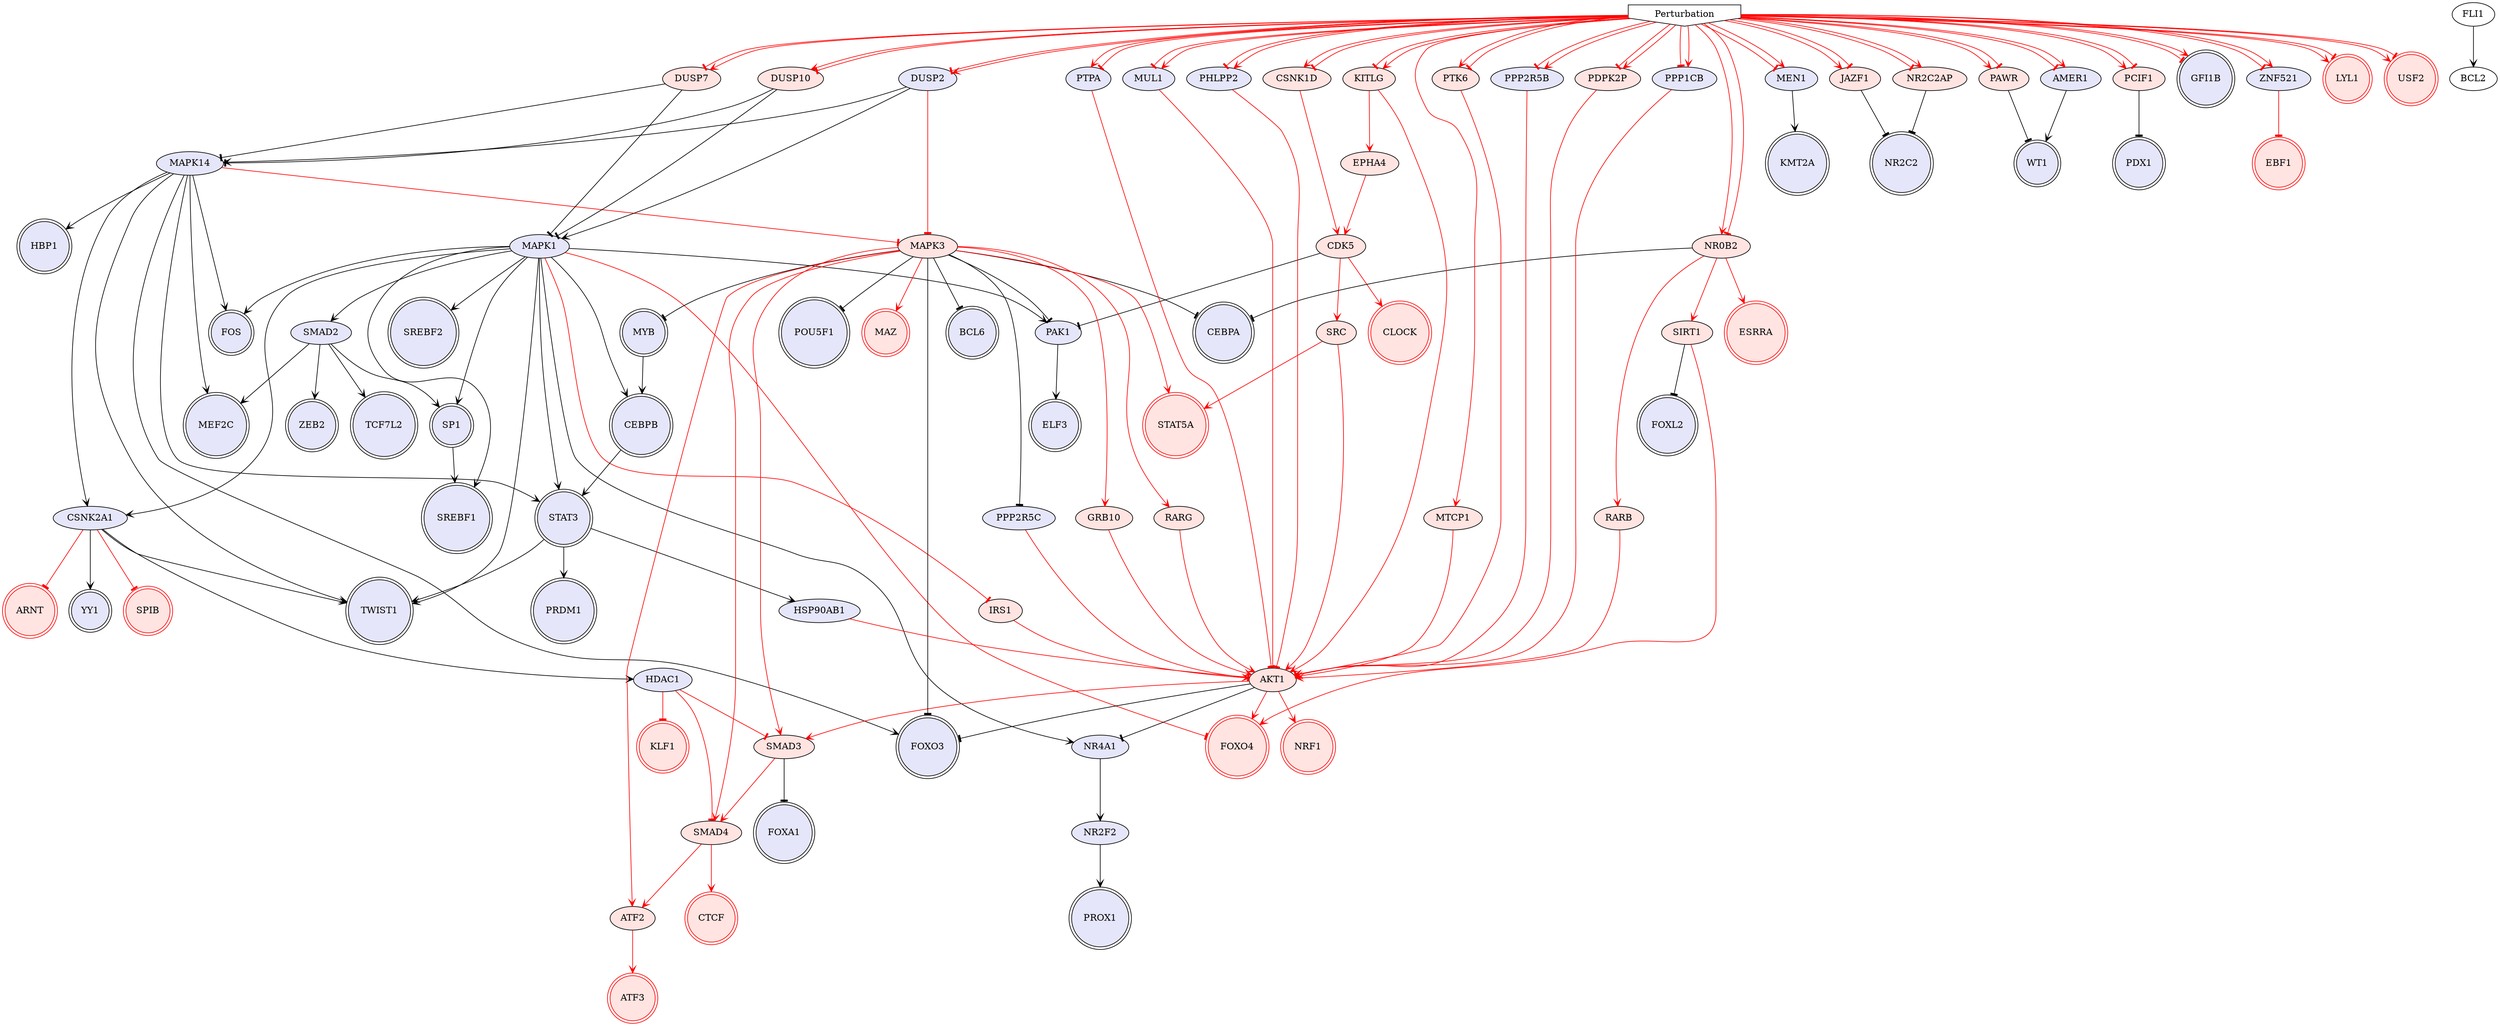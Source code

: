 digraph {

STAT3->PRDM1 [penwidth=1, color=black, arrowhead="vee"]
MAPK1->CEBPB [penwidth=1, color=black, arrowhead="vee"]
MEN1->KMT2A [penwidth=1, color=black, arrowhead="vee"]
SMAD2->TCF7L2 [penwidth=1, color=black, arrowhead="vee"]
MAPK14->FOS [penwidth=1, color=black, arrowhead="vee"]
SMAD2->SP1 [penwidth=1, color=black, arrowhead="vee"]
CEBPB->STAT3 [penwidth=1, color=black, arrowhead="vee"]
SP1->SREBF1 [penwidth=1, color=black, arrowhead="vee"]
MAPK1->STAT3 [penwidth=1, color=black, arrowhead="vee"]
CDK5->PAK1 [penwidth=1, color=black, arrowhead="tee"]
MAPK14->MEF2C [penwidth=1, color=black, arrowhead="vee"]
MAPK1->SMAD2 [penwidth=1, color=black, arrowhead="vee"]
NR4A1->NR2F2 [penwidth=1, color=black, arrowhead="vee"]
NR2F2->PROX1 [penwidth=1, color=black, arrowhead="vee"]
DUSP2->MAPK1 [penwidth=1, color=black, arrowhead="vee"]
DUSP2->MAPK14 [penwidth=1, color=black, arrowhead="vee"]
MAPK14->STAT3 [penwidth=1, color=black, arrowhead="vee"]
MAPK1->FOS [penwidth=1, color=black, arrowhead="vee"]
AKT1->FOXO3 [penwidth=1, color=black, arrowhead="tee"]
MAPK14->CSNK2A1 [penwidth=1, color=black, arrowhead="vee"]
CSNK2A1->TWIST1 [penwidth=1, color=black, arrowhead="vee"]
MAPK3->MYB [penwidth=1, color=black, arrowhead="tee"]
MAPK14->TWIST1 [penwidth=1, color=black, arrowhead="vee"]
SMAD3->FOXA1 [penwidth=1, color=black, arrowhead="tee"]
MAPK1->SREBF2 [penwidth=1, color=black, arrowhead="vee"]
MAPK1->SREBF1 [penwidth=1, color=black, arrowhead="vee"]
CSNK2A1->HDAC1 [penwidth=1, color=black, arrowhead="vee"]
SIRT1->FOXL2 [penwidth=1, color=black, arrowhead="tee"]
CSNK2A1->YY1 [penwidth=1, color=black, arrowhead="vee"]
MAPK1->CSNK2A1 [penwidth=1, color=black, arrowhead="vee"]
MAPK1->SP1 [penwidth=1, color=black, arrowhead="vee"]
AKT1->NR4A1 [penwidth=1, color=black, arrowhead="tee"]
JAZF1->NR2C2 [penwidth=1, color=black, arrowhead="tee"]
MAPK14->FOXO3 [penwidth=1, color=black, arrowhead="vee"]
MAPK14->HBP1 [penwidth=1, color=black, arrowhead="vee"]
MAPK1->TWIST1 [penwidth=1, color=black, arrowhead="vee"]
MAPK3->BCL6 [penwidth=1, color=black, arrowhead="tee"]
MAPK3->FOXO3 [penwidth=1, color=black, arrowhead="tee"]
MAPK3->PAK1 [penwidth=1, color=black, arrowhead="tee"]
NR0B2->CEBPA [penwidth=1, color=black, arrowhead="tee"]
MAPK3->POU5F1 [penwidth=1, color=black, arrowhead="tee"]
PAK1->ELF3 [penwidth=1, color=black, arrowhead="vee"]
PAWR->WT1 [penwidth=1, color=black, arrowhead="tee"]
MAPK3->CEBPA [penwidth=1, color=black, arrowhead="tee"]
MAPK1->PAK1 [penwidth=1, color=black, arrowhead="vee"]
MAPK1->NR4A1 [penwidth=1, color=black, arrowhead="vee"]
STAT3->TWIST1 [penwidth=1, color=black, arrowhead="vee"]
SMAD2->ZEB2 [penwidth=1, color=black, arrowhead="vee"]
SMAD2->MEF2C [penwidth=1, color=black, arrowhead="vee"]
MYB->CEBPB [penwidth=1, color=black, arrowhead="vee"]
PCIF1->PDX1 [penwidth=1, color=black, arrowhead="tee"]
Perturbation->DUSP2 [penwidth=1, color=red, arrowhead="tee"]
Perturbation->GFI1B [penwidth=1, color=red, arrowhead="tee"]
Perturbation->MEN1 [penwidth=1, color=red, arrowhead="tee"]
Perturbation->ZNF521 [penwidth=1, color=red, arrowhead="tee"]
AKT1->FOXO4 [penwidth=1, color=red, arrowhead="vee"]
AKT1->SMAD3 [penwidth=1, color=red, arrowhead="vee"]
MAPK14->MAPK3 [penwidth=1, color=red, arrowhead="tee"]
ATF2->ATF3 [penwidth=1, color=red, arrowhead="vee"]
AKT1->NRF1 [penwidth=1, color=red, arrowhead="vee"]
MAPK3->SMAD3 [penwidth=1, color=red, arrowhead="vee"]
SMAD3->SMAD4 [penwidth=1, color=red, arrowhead="vee"]
MAPK3->STAT5A [penwidth=1, color=red, arrowhead="vee"]
NR0B2->SIRT1 [penwidth=1, color=red, arrowhead="vee"]
SIRT1->FOXO4 [penwidth=1, color=red, arrowhead="vee"]
NR0B2->ESRRA [penwidth=1, color=red, arrowhead="vee"]
MAPK1->FOXO4 [penwidth=1, color=red, arrowhead="tee"]
MAPK3->SMAD4 [penwidth=1, color=red, arrowhead="vee"]
CSNK2A1->SPIB [penwidth=1, color=red, arrowhead="tee"]
ZNF521->EBF1 [penwidth=1, color=red, arrowhead="tee"]
CDK5->CLOCK [penwidth=1, color=red, arrowhead="vee"]
CSNK2A1->ARNT [penwidth=1, color=red, arrowhead="tee"]
MAPK3->ATF2 [penwidth=1, color=red, arrowhead="vee"]
MAPK3->MAZ [penwidth=1, color=red, arrowhead="vee"]
MTCP1->AKT1 [penwidth=1, color=red, arrowhead="vee"]
DUSP2->MAPK3 [penwidth=1, color=red, arrowhead="tee"]
CSNK1D->CDK5 [penwidth=1, color=red, arrowhead="vee"]
HDAC1->KLF1 [penwidth=1, color=red, arrowhead="tee"]
SMAD4->ATF2 [penwidth=1, color=red, arrowhead="vee"]
SMAD4->CTCF [penwidth=1, color=red, arrowhead="vee"]
HDAC1->SMAD4 [penwidth=1, color=red, arrowhead="tee"]
HDAC1->SMAD3 [penwidth=1, color=red, arrowhead="tee"]
Perturbation->CSNK1D [penwidth=1, color=red, arrowhead="vee"]
Perturbation->JAZF1 [penwidth=1, color=red, arrowhead="vee"]
Perturbation->LYL1 [penwidth=1, color=red, arrowhead="vee"]
Perturbation->MTCP1 [penwidth=1, color=red, arrowhead="vee"]
Perturbation->NR0B2 [penwidth=1, color=red, arrowhead="vee"]
Perturbation->PAWR [penwidth=1, color=red, arrowhead="vee"]
Perturbation->PCIF1 [penwidth=1, color=red, arrowhead="vee"]
Perturbation->USF2 [penwidth=1, color=red, arrowhead="vee"]
STAT3->HSP90AB1 [penwidth=1, color=black, arrowhead="vee"]
DUSP7->MAPK1 [penwidth=1, color=black, arrowhead="tee"]
DUSP7->MAPK14 [penwidth=1, color=black, arrowhead="tee"]
Perturbation->GFI1B [penwidth=1, color=red, arrowhead="vee"]
Perturbation->MEN1 [penwidth=1, color=red, arrowhead="vee"]
Perturbation->ZNF521 [penwidth=1, color=red, arrowhead="vee"]
HSP90AB1->AKT1 [penwidth=1, color=red, arrowhead="tee"]
Perturbation->CSNK1D [penwidth=1, color=red, arrowhead="tee"]
Perturbation->DUSP7 [penwidth=1, color=red, arrowhead="tee"]
Perturbation->JAZF1 [penwidth=1, color=red, arrowhead="tee"]
Perturbation->LYL1 [penwidth=1, color=red, arrowhead="tee"]
Perturbation->NR0B2 [penwidth=1, color=red, arrowhead="tee"]
Perturbation->PAWR [penwidth=1, color=red, arrowhead="tee"]
Perturbation->PCIF1 [penwidth=1, color=red, arrowhead="tee"]
Perturbation->USF2 [penwidth=1, color=red, arrowhead="tee"]
PTK6->AKT1 [penwidth=1, color=red, arrowhead="vee"]
Perturbation->DUSP7 [penwidth=1, color=red, arrowhead="vee"]
Perturbation->PTK6 [penwidth=1, color=red, arrowhead="vee"]
AMER1->WT1 [penwidth=1, color=black, arrowhead="vee"]
Perturbation->AMER1 [penwidth=1, color=red, arrowhead="tee"]
MAPK3->GRB10 [penwidth=1, color=red, arrowhead="vee"]
GRB10->AKT1 [penwidth=1, color=red, arrowhead="vee"]
Perturbation->DUSP2 [penwidth=1, color=red, arrowhead="vee"]
Perturbation->PTK6 [penwidth=1, color=red, arrowhead="tee"]
NR2C2AP->NR2C2 [penwidth=1, color=black, arrowhead="tee"]
Perturbation->AMER1 [penwidth=1, color=red, arrowhead="vee"]
SRC->AKT1 [penwidth=1, color=red, arrowhead="vee"]
SRC->STAT5A [penwidth=1, color=red, arrowhead="vee"]
CDK5->SRC [penwidth=1, color=red, arrowhead="vee"]
Perturbation->NR2C2AP [penwidth=1, color=red, arrowhead="tee"]
DUSP10->MAPK14 [penwidth=1, color=black, arrowhead="tee"]
DUSP10->MAPK1 [penwidth=1, color=black, arrowhead="tee"]
Perturbation->PPP2R5B [penwidth=1, color=red, arrowhead="tee"]
PPP2R5B->AKT1 [penwidth=1, color=red, arrowhead="tee"]
Perturbation->DUSP10 [penwidth=1, color=red, arrowhead="vee"]
MAPK3->PPP2R5C [penwidth=1, color=black, arrowhead="tee"]
PPP2R5C->AKT1 [penwidth=1, color=red, arrowhead="tee"]
PDPK2P->AKT1 [penwidth=1, color=red, arrowhead="vee"]
Perturbation->PDPK2P [penwidth=1, color=red, arrowhead="tee"]
Perturbation->PPP1CB [penwidth=1, color=red, arrowhead="tee"]
PPP1CB->AKT1 [penwidth=1, color=red, arrowhead="tee"]
Perturbation->NR2C2AP [penwidth=1, color=red, arrowhead="vee"]
KITLG->EPHA4 [penwidth=1, color=red, arrowhead="vee"]
KITLG->AKT1 [penwidth=1, color=red, arrowhead="vee"]
EPHA4->CDK5 [penwidth=1, color=red, arrowhead="vee"]
Perturbation->DUSP10 [penwidth=1, color=red, arrowhead="tee"]
Perturbation->KITLG [penwidth=1, color=red, arrowhead="tee"]
Perturbation->KITLG [penwidth=1, color=red, arrowhead="vee"]
Perturbation->PTPA [penwidth=1, color=red, arrowhead="vee"]
PTPA->AKT1 [penwidth=1, color=red, arrowhead="tee"]
MAPK1->IRS1 [penwidth=1, color=red, arrowhead="tee"]
IRS1->AKT1 [penwidth=1, color=red, arrowhead="vee"]
Perturbation->MUL1 [penwidth=1, color=red, arrowhead="tee"]
MUL1->AKT1 [penwidth=1, color=red, arrowhead="tee"]
RARG->AKT1 [penwidth=1, color=red, arrowhead="vee"]
MAPK3->RARG [penwidth=1, color=red, arrowhead="vee"]
Perturbation->PDPK2P [penwidth=1, color=red, arrowhead="vee"]
Perturbation->PPP1CB [penwidth=1, color=red, arrowhead="vee"]
Perturbation->PHLPP2 [penwidth=1, color=red, arrowhead="tee"]
PHLPP2->AKT1 [penwidth=1, color=red, arrowhead="tee"]
NR0B2->RARB [penwidth=1, color=red, arrowhead="vee"]
RARB->AKT1 [penwidth=1, color=red, arrowhead="vee"]
Perturbation->PHLPP2 [penwidth=1, color=red, arrowhead="vee"]
Perturbation->PTPA [penwidth=1, color=red, arrowhead="tee"]
Perturbation->MUL1 [penwidth=1, color=red, arrowhead="vee"]
Perturbation->PPP2R5B [penwidth=1, color=red, arrowhead="vee"]
FLI1->BCL2 [penwidth=1, color=NA, arrowhead="vee"]
Perturbation [style=filled, color=black, fillcolor=white, shape=invhouse];
MEF2C [style=filled, color=black, fillcolor=lavender, shape=doublecircle];
HBP1 [style=filled, color=black, fillcolor=lavender, shape=doublecircle];
ELF3 [style=filled, color=black, fillcolor=lavender, shape=doublecircle];
ZEB2 [style=filled, color=black, fillcolor=lavender, shape=doublecircle];
FOS [style=filled, color=black, fillcolor=lavender, shape=doublecircle];
NR2C2 [style=filled, color=black, fillcolor=lavender, shape=doublecircle];
CLOCK [style=filled, color=red, fillcolor=mistyrose, shape=doublecircle];
MYB [style=filled, color=black, fillcolor=lavender, shape=doublecircle];
TCF7L2 [style=filled, color=black, fillcolor=lavender, shape=doublecircle];
YY1 [style=filled, color=black, fillcolor=lavender, shape=doublecircle];
SREBF1 [style=filled, color=black, fillcolor=lavender, shape=doublecircle];
ATF3 [style=filled, color=red, fillcolor=mistyrose, shape=doublecircle];
ESRRA [style=filled, color=red, fillcolor=mistyrose, shape=doublecircle];
KMT2A [style=filled, color=black, fillcolor=lavender, shape=doublecircle];
CEBPB [style=filled, color=black, fillcolor=lavender, shape=doublecircle];
SREBF2 [style=filled, color=black, fillcolor=lavender, shape=doublecircle];
PRDM1 [style=filled, color=black, fillcolor=lavender, shape=doublecircle];
WT1 [style=filled, color=black, fillcolor=lavender, shape=doublecircle];
FOXA1 [style=filled, color=black, fillcolor=lavender, shape=doublecircle];
GFI1B [style=filled, color=black, fillcolor=lavender, shape=doublecircle];
PROX1 [style=filled, color=black, fillcolor=lavender, shape=doublecircle];
BCL6 [style=filled, color=black, fillcolor=lavender, shape=doublecircle];
MAZ [style=filled, color=red, fillcolor=mistyrose, shape=doublecircle];
TWIST1 [style=filled, color=black, fillcolor=lavender, shape=doublecircle];
FOXO3 [style=filled, color=black, fillcolor=lavender, shape=doublecircle];
POU5F1 [style=filled, color=black, fillcolor=lavender, shape=doublecircle];
SPIB [style=filled, color=red, fillcolor=mistyrose, shape=doublecircle];
STAT3 [style=filled, color=black, fillcolor=lavender, shape=doublecircle];
KLF1 [style=filled, color=red, fillcolor=mistyrose, shape=doublecircle];
PDX1 [style=filled, color=black, fillcolor=lavender, shape=doublecircle];
ARNT [style=filled, color=red, fillcolor=mistyrose, shape=doublecircle];
NRF1 [style=filled, color=red, fillcolor=mistyrose, shape=doublecircle];
CTCF [style=filled, color=red, fillcolor=mistyrose, shape=doublecircle];
SP1 [style=filled, color=black, fillcolor=lavender, shape=doublecircle];
LYL1 [style=filled, color=red, fillcolor=mistyrose, shape=doublecircle];
FOXL2 [style=filled, color=black, fillcolor=lavender, shape=doublecircle];
USF2 [style=filled, color=red, fillcolor=mistyrose, shape=doublecircle];
EBF1 [style=filled, color=red, fillcolor=mistyrose, shape=doublecircle];
CEBPA [style=filled, color=black, fillcolor=lavender, shape=doublecircle];
STAT5A [style=filled, color=red, fillcolor=mistyrose, shape=doublecircle];
FOXO4 [style=filled, color=red, fillcolor=mistyrose, shape=doublecircle];
MAPK1 [style=filled, fillcolor=lavender];
MEN1 [style=filled, fillcolor=lavender];
SMAD2 [style=filled, fillcolor=lavender];
MAPK14 [style=filled, fillcolor=lavender];
CDK5 [style=filled, fillcolor=mistyrose];
NR4A1 [style=filled, fillcolor=lavender];
NR2F2 [style=filled, fillcolor=lavender];
DUSP2 [style=filled, fillcolor=lavender];
AKT1 [style=filled, fillcolor=mistyrose];
CSNK2A1 [style=filled, fillcolor=lavender];
MAPK3 [style=filled, fillcolor=mistyrose];
SMAD3 [style=filled, fillcolor=mistyrose];
SIRT1 [style=filled, fillcolor=mistyrose];
JAZF1 [style=filled, fillcolor=mistyrose];
NR0B2 [style=filled, fillcolor=mistyrose];
PAK1 [style=filled, fillcolor=lavender];
PAWR [style=filled, fillcolor=mistyrose];
PCIF1 [style=filled, fillcolor=mistyrose];
ATF2 [style=filled, fillcolor=mistyrose];
ZNF521 [style=filled, fillcolor=lavender];
MTCP1 [style=filled, fillcolor=mistyrose];
CSNK1D [style=filled, fillcolor=mistyrose];
HDAC1 [style=filled, fillcolor=lavender];
SMAD4 [style=filled, fillcolor=mistyrose];
DUSP7 [style=filled, fillcolor=mistyrose];
HSP90AB1 [style=filled, fillcolor=lavender];
PTK6 [style=filled, fillcolor=mistyrose];
AMER1 [style=filled, fillcolor=lavender];
GRB10 [style=filled, fillcolor=mistyrose];
NR2C2AP [style=filled, fillcolor=mistyrose];
SRC [style=filled, fillcolor=mistyrose];
DUSP10 [style=filled, fillcolor=mistyrose];
PPP2R5B [style=filled, fillcolor=lavender];
PPP2R5C [style=filled, fillcolor=lavender];
PDPK2P [style=filled, fillcolor=mistyrose];
PPP1CB [style=filled, fillcolor=lavender];
KITLG [style=filled, fillcolor=mistyrose];
EPHA4 [style=filled, fillcolor=mistyrose];
PTPA [style=filled, fillcolor=lavender];
IRS1 [style=filled, fillcolor=mistyrose];
MUL1 [style=filled, fillcolor=lavender];
RARG [style=filled, fillcolor=mistyrose];
PHLPP2 [style=filled, fillcolor=lavender];
RARB [style=filled, fillcolor=mistyrose];


}
